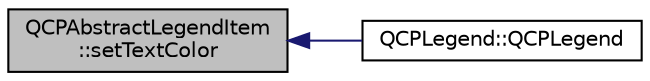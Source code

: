 digraph "QCPAbstractLegendItem::setTextColor"
{
  edge [fontname="Helvetica",fontsize="10",labelfontname="Helvetica",labelfontsize="10"];
  node [fontname="Helvetica",fontsize="10",shape=record];
  rankdir="LR";
  Node87 [label="QCPAbstractLegendItem\l::setTextColor",height=0.2,width=0.4,color="black", fillcolor="grey75", style="filled", fontcolor="black"];
  Node87 -> Node88 [dir="back",color="midnightblue",fontsize="10",style="solid",fontname="Helvetica"];
  Node88 [label="QCPLegend::QCPLegend",height=0.2,width=0.4,color="black", fillcolor="white", style="filled",URL="$d9/db1/class_q_c_p_legend.html#a0001a456989bd07ea378883651fabd72"];
}
